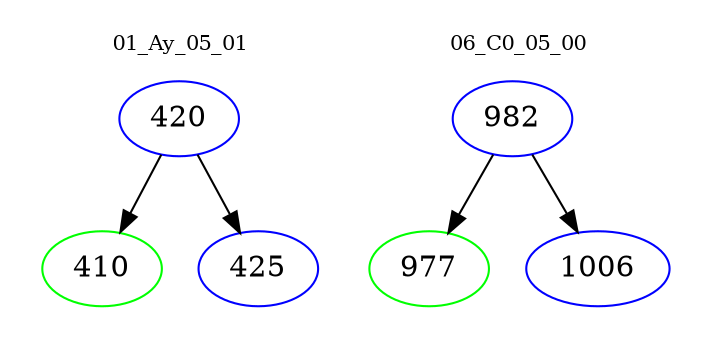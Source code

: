 digraph{
subgraph cluster_0 {
color = white
label = "01_Ay_05_01";
fontsize=10;
T0_420 [label="420", color="blue"]
T0_420 -> T0_410 [color="black"]
T0_410 [label="410", color="green"]
T0_420 -> T0_425 [color="black"]
T0_425 [label="425", color="blue"]
}
subgraph cluster_1 {
color = white
label = "06_C0_05_00";
fontsize=10;
T1_982 [label="982", color="blue"]
T1_982 -> T1_977 [color="black"]
T1_977 [label="977", color="green"]
T1_982 -> T1_1006 [color="black"]
T1_1006 [label="1006", color="blue"]
}
}

